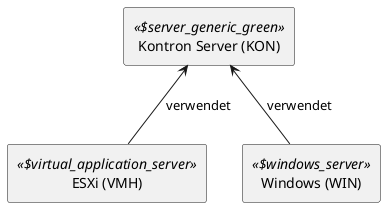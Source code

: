 @startuml


skinparam monochrome true
skinparam componentStyle uml2



show stereotype

rectangle Kontron__F_Server__F___N_KON__O_ as "Kontron Server (KON)" <<$server_generic_green>> {
}

rectangle ESXi__F___N_VMH__O_ as "ESXi (VMH)" <<$virtual_application_server>> {
}
rectangle Windows__F___N_WIN__O_ as "Windows (WIN)" <<$windows_server>> {
}
ESXi__F___N_VMH__O_ -up-> Kontron__F_Server__F___N_KON__O_ : verwendet
Windows__F___N_WIN__O_ -up-> Kontron__F_Server__F___N_KON__O_ : verwendet

' Begin Protected Region [[layouting]]

' End Protected Region   [[layouting]]

@enduml
' Actifsource ID=[dc5bfacd-eaac-11e8-88d3-bfc6b992bdec,2f0472c1-0e1a-11e9-8b4c-f9aec93d8b56,Hash]
